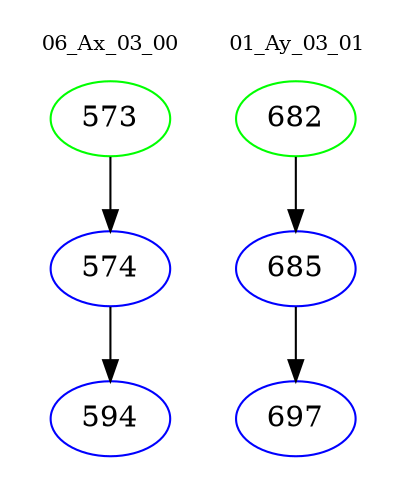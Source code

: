 digraph{
subgraph cluster_0 {
color = white
label = "06_Ax_03_00";
fontsize=10;
T0_573 [label="573", color="green"]
T0_573 -> T0_574 [color="black"]
T0_574 [label="574", color="blue"]
T0_574 -> T0_594 [color="black"]
T0_594 [label="594", color="blue"]
}
subgraph cluster_1 {
color = white
label = "01_Ay_03_01";
fontsize=10;
T1_682 [label="682", color="green"]
T1_682 -> T1_685 [color="black"]
T1_685 [label="685", color="blue"]
T1_685 -> T1_697 [color="black"]
T1_697 [label="697", color="blue"]
}
}
